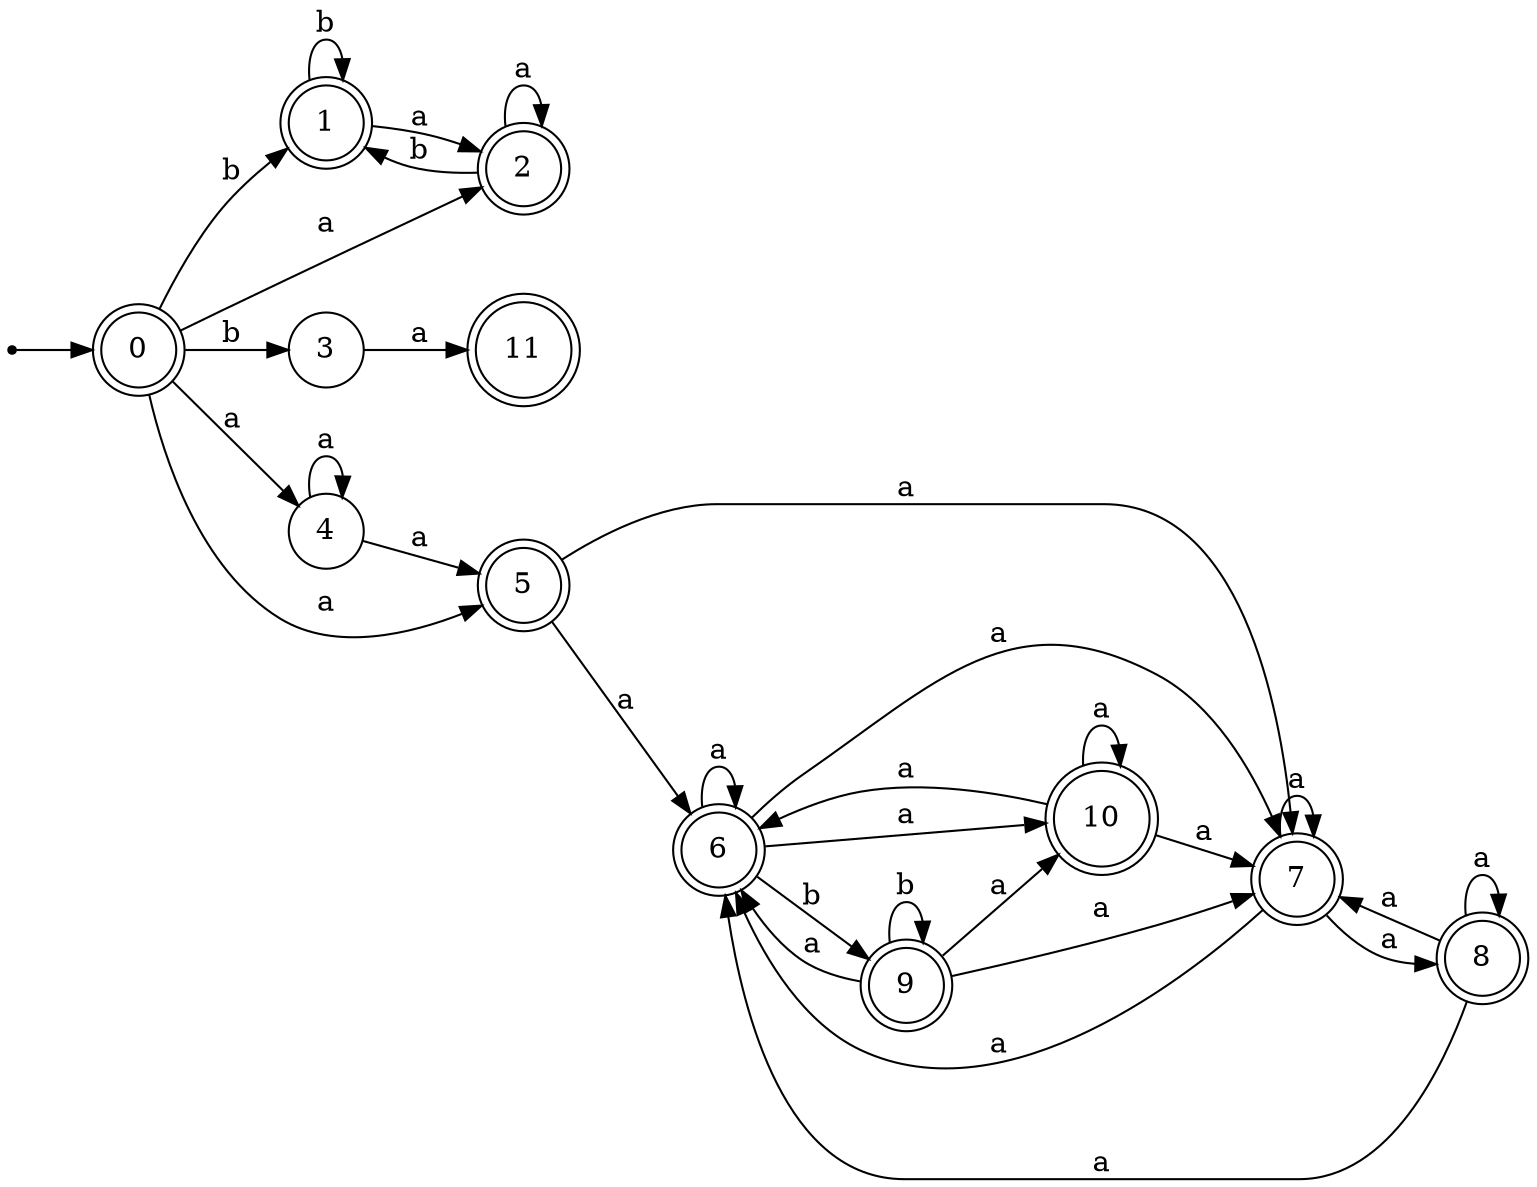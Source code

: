 digraph finite_state_machine {
rankdir=LR;
size="20,20";
node [shape = point]; "dummy0"
node [shape = doublecircle]; "0";"dummy0" -> "0";
node [shape = doublecircle]; "1";node [shape = doublecircle]; "2";node [shape = circle]; "3";
node [shape = circle]; "4";
node [shape = doublecircle]; "5";node [shape = doublecircle]; "6";node [shape = doublecircle]; "7";node [shape = doublecircle]; "8";node [shape = doublecircle]; "9";node [shape = doublecircle]; "10";node [shape = doublecircle]; "11";"0" -> "1" [label = "b"];
 "0" -> "3" [label = "b"];
 "0" -> "2" [label = "a"];
 "0" -> "4" [label = "a"];
 "0" -> "5" [label = "a"];
 "5" -> "6" [label = "a"];
 "5" -> "7" [label = "a"];
 "7" -> "8" [label = "a"];
 "7" -> "6" [label = "a"];
 "7" -> "7" [label = "a"];
 "8" -> "8" [label = "a"];
 "8" -> "6" [label = "a"];
 "8" -> "7" [label = "a"];
 "6" -> "10" [label = "a"];
 "6" -> "6" [label = "a"];
 "6" -> "7" [label = "a"];
 "6" -> "9" [label = "b"];
 "10" -> "10" [label = "a"];
 "10" -> "6" [label = "a"];
 "10" -> "7" [label = "a"];
 "9" -> "9" [label = "b"];
 "9" -> "10" [label = "a"];
 "9" -> "6" [label = "a"];
 "9" -> "7" [label = "a"];
 "4" -> "4" [label = "a"];
 "4" -> "5" [label = "a"];
 "3" -> "11" [label = "a"];
 "2" -> "2" [label = "a"];
 "2" -> "1" [label = "b"];
 "1" -> "1" [label = "b"];
 "1" -> "2" [label = "a"];
 }
